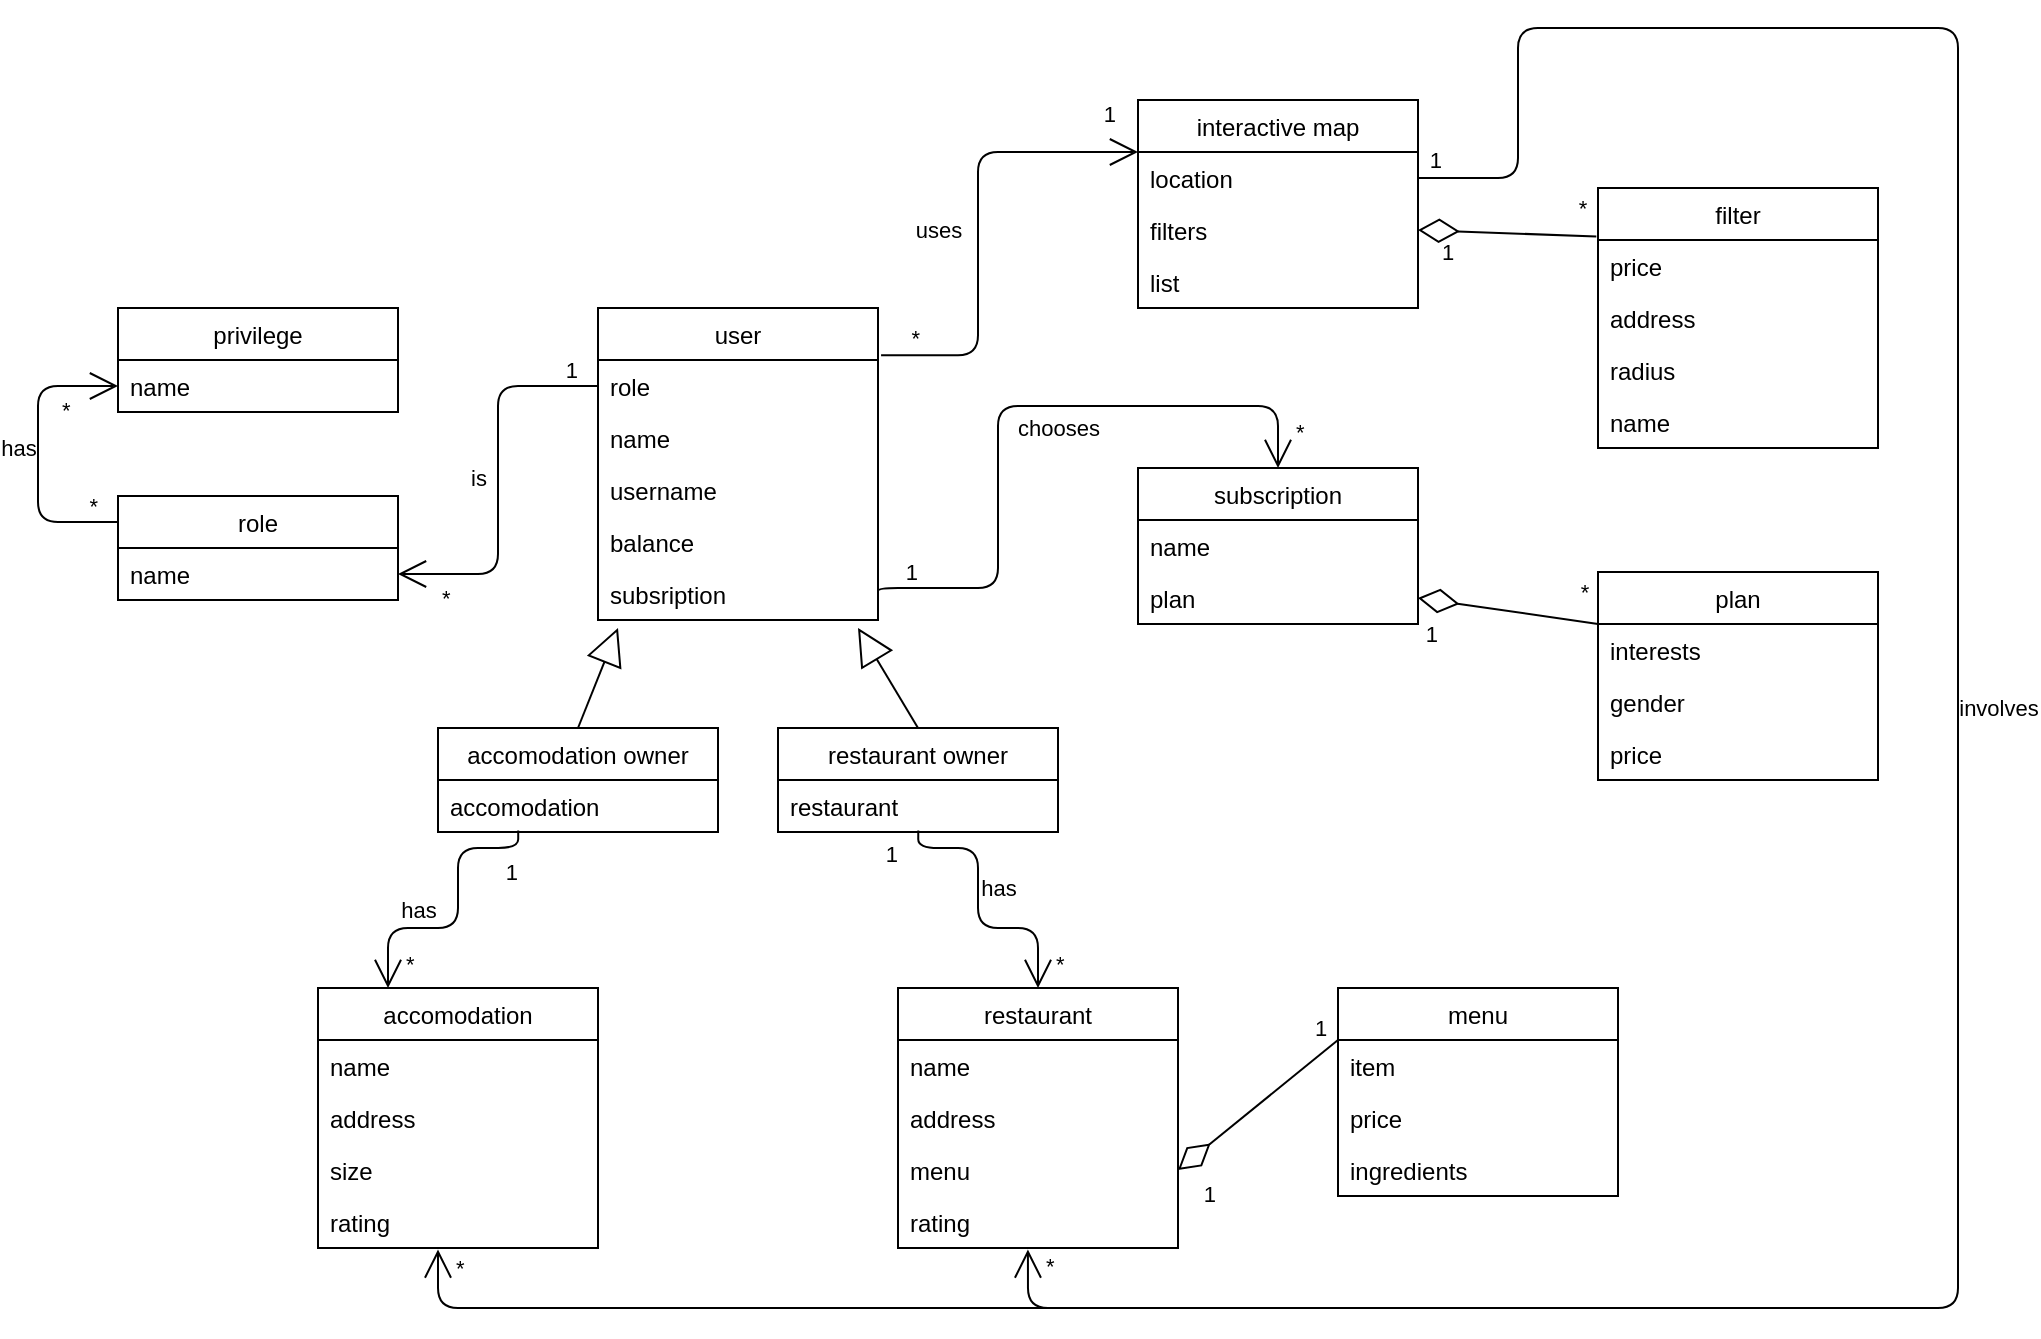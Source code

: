 <mxfile version="20.4.0" type="device"><diagram id="mCyr1kptdM3YggUfpTlr" name="Page-1"><mxGraphModel dx="2024" dy="1781" grid="1" gridSize="10" guides="1" tooltips="1" connect="1" arrows="1" fold="1" page="1" pageScale="1" pageWidth="850" pageHeight="1100" math="0" shadow="0"><root><mxCell id="0"/><mxCell id="1" parent="0"/><mxCell id="5bQwQ-cjbh2IS_PvOSfR-1" value="user" style="swimlane;fontStyle=0;childLayout=stackLayout;horizontal=1;startSize=26;fillColor=none;horizontalStack=0;resizeParent=1;resizeParentMax=0;resizeLast=0;collapsible=1;marginBottom=0;" vertex="1" parent="1"><mxGeometry x="240" y="-670" width="140" height="156" as="geometry"/></mxCell><mxCell id="5bQwQ-cjbh2IS_PvOSfR-3" value="role" style="text;strokeColor=none;fillColor=none;align=left;verticalAlign=top;spacingLeft=4;spacingRight=4;overflow=hidden;rotatable=0;points=[[0,0.5],[1,0.5]];portConstraint=eastwest;" vertex="1" parent="5bQwQ-cjbh2IS_PvOSfR-1"><mxGeometry y="26" width="140" height="26" as="geometry"/></mxCell><mxCell id="5bQwQ-cjbh2IS_PvOSfR-2" value="name" style="text;strokeColor=none;fillColor=none;align=left;verticalAlign=top;spacingLeft=4;spacingRight=4;overflow=hidden;rotatable=0;points=[[0,0.5],[1,0.5]];portConstraint=eastwest;" vertex="1" parent="5bQwQ-cjbh2IS_PvOSfR-1"><mxGeometry y="52" width="140" height="26" as="geometry"/></mxCell><mxCell id="5bQwQ-cjbh2IS_PvOSfR-4" value="username" style="text;strokeColor=none;fillColor=none;align=left;verticalAlign=top;spacingLeft=4;spacingRight=4;overflow=hidden;rotatable=0;points=[[0,0.5],[1,0.5]];portConstraint=eastwest;" vertex="1" parent="5bQwQ-cjbh2IS_PvOSfR-1"><mxGeometry y="78" width="140" height="26" as="geometry"/></mxCell><mxCell id="5bQwQ-cjbh2IS_PvOSfR-28" value="balance" style="text;strokeColor=none;fillColor=none;align=left;verticalAlign=top;spacingLeft=4;spacingRight=4;overflow=hidden;rotatable=0;points=[[0,0.5],[1,0.5]];portConstraint=eastwest;" vertex="1" parent="5bQwQ-cjbh2IS_PvOSfR-1"><mxGeometry y="104" width="140" height="26" as="geometry"/></mxCell><mxCell id="5bQwQ-cjbh2IS_PvOSfR-62" value="subsription" style="text;strokeColor=none;fillColor=none;align=left;verticalAlign=top;spacingLeft=4;spacingRight=4;overflow=hidden;rotatable=0;points=[[0,0.5],[1,0.5]];portConstraint=eastwest;" vertex="1" parent="5bQwQ-cjbh2IS_PvOSfR-1"><mxGeometry y="130" width="140" height="26" as="geometry"/></mxCell><mxCell id="5bQwQ-cjbh2IS_PvOSfR-7" value="" style="endArrow=none;html=1;startSize=12;startArrow=open;startFill=0;edgeStyle=orthogonalEdgeStyle;entryX=0;entryY=0.5;entryDx=0;entryDy=0;exitX=1;exitY=0.5;exitDx=0;exitDy=0;" edge="1" parent="1" source="5bQwQ-cjbh2IS_PvOSfR-12" target="5bQwQ-cjbh2IS_PvOSfR-3"><mxGeometry relative="1" as="geometry"><mxPoint x="160" y="-560" as="sourcePoint"/><mxPoint x="210" y="-549.99" as="targetPoint"/><Array as="points"><mxPoint x="190" y="-537"/><mxPoint x="190" y="-631"/></Array></mxGeometry></mxCell><mxCell id="5bQwQ-cjbh2IS_PvOSfR-8" value="*" style="edgeLabel;resizable=0;html=1;align=left;verticalAlign=bottom;" connectable="0" vertex="1" parent="5bQwQ-cjbh2IS_PvOSfR-7"><mxGeometry x="-1" relative="1" as="geometry"><mxPoint x="20" y="20" as="offset"/></mxGeometry></mxCell><mxCell id="5bQwQ-cjbh2IS_PvOSfR-9" value="1" style="edgeLabel;resizable=0;html=1;align=right;verticalAlign=bottom;" connectable="0" vertex="1" parent="5bQwQ-cjbh2IS_PvOSfR-7"><mxGeometry x="1" relative="1" as="geometry"><mxPoint x="-10" as="offset"/></mxGeometry></mxCell><mxCell id="5bQwQ-cjbh2IS_PvOSfR-10" value="is" style="edgeLabel;html=1;align=center;verticalAlign=middle;resizable=0;points=[];" connectable="0" vertex="1" parent="5bQwQ-cjbh2IS_PvOSfR-7"><mxGeometry x="0.066" y="-1" relative="1" as="geometry"><mxPoint x="-11" y="5" as="offset"/></mxGeometry></mxCell><mxCell id="5bQwQ-cjbh2IS_PvOSfR-11" value="role" style="swimlane;fontStyle=0;childLayout=stackLayout;horizontal=1;startSize=26;fillColor=none;horizontalStack=0;resizeParent=1;resizeParentMax=0;resizeLast=0;collapsible=1;marginBottom=0;" vertex="1" parent="1"><mxGeometry y="-576" width="140" height="52" as="geometry"/></mxCell><mxCell id="5bQwQ-cjbh2IS_PvOSfR-12" value="name" style="text;strokeColor=none;fillColor=none;align=left;verticalAlign=top;spacingLeft=4;spacingRight=4;overflow=hidden;rotatable=0;points=[[0,0.5],[1,0.5]];portConstraint=eastwest;" vertex="1" parent="5bQwQ-cjbh2IS_PvOSfR-11"><mxGeometry y="26" width="140" height="26" as="geometry"/></mxCell><mxCell id="5bQwQ-cjbh2IS_PvOSfR-13" value="" style="endArrow=none;html=1;startSize=12;startArrow=open;startFill=0;edgeStyle=orthogonalEdgeStyle;entryX=0;entryY=0.25;entryDx=0;entryDy=0;exitX=0;exitY=0.5;exitDx=0;exitDy=0;" edge="1" parent="1" source="5bQwQ-cjbh2IS_PvOSfR-21" target="5bQwQ-cjbh2IS_PvOSfR-11"><mxGeometry relative="1" as="geometry"><mxPoint x="20" y="-631" as="sourcePoint"/><mxPoint x="-10" y="-560" as="targetPoint"/><Array as="points"><mxPoint x="-40" y="-631"/><mxPoint x="-40" y="-563"/></Array></mxGeometry></mxCell><mxCell id="5bQwQ-cjbh2IS_PvOSfR-14" value="*" style="edgeLabel;resizable=0;html=1;align=left;verticalAlign=bottom;" connectable="0" vertex="1" parent="5bQwQ-cjbh2IS_PvOSfR-13"><mxGeometry x="-1" relative="1" as="geometry"><mxPoint x="-30" y="20" as="offset"/></mxGeometry></mxCell><mxCell id="5bQwQ-cjbh2IS_PvOSfR-15" value="*" style="edgeLabel;resizable=0;html=1;align=right;verticalAlign=bottom;" connectable="0" vertex="1" parent="5bQwQ-cjbh2IS_PvOSfR-13"><mxGeometry x="1" relative="1" as="geometry"><mxPoint x="-10" as="offset"/></mxGeometry></mxCell><mxCell id="5bQwQ-cjbh2IS_PvOSfR-16" value="has" style="edgeLabel;html=1;align=center;verticalAlign=middle;resizable=0;points=[];" connectable="0" vertex="1" parent="5bQwQ-cjbh2IS_PvOSfR-13"><mxGeometry x="0.066" y="-1" relative="1" as="geometry"><mxPoint x="-9" y="-8" as="offset"/></mxGeometry></mxCell><mxCell id="5bQwQ-cjbh2IS_PvOSfR-20" value="privilege" style="swimlane;fontStyle=0;childLayout=stackLayout;horizontal=1;startSize=26;fillColor=none;horizontalStack=0;resizeParent=1;resizeParentMax=0;resizeLast=0;collapsible=1;marginBottom=0;" vertex="1" parent="1"><mxGeometry y="-670" width="140" height="52" as="geometry"/></mxCell><mxCell id="5bQwQ-cjbh2IS_PvOSfR-21" value="name" style="text;strokeColor=none;fillColor=none;align=left;verticalAlign=top;spacingLeft=4;spacingRight=4;overflow=hidden;rotatable=0;points=[[0,0.5],[1,0.5]];portConstraint=eastwest;" vertex="1" parent="5bQwQ-cjbh2IS_PvOSfR-20"><mxGeometry y="26" width="140" height="26" as="geometry"/></mxCell><mxCell id="5bQwQ-cjbh2IS_PvOSfR-22" value="accomodation owner" style="swimlane;fontStyle=0;childLayout=stackLayout;horizontal=1;startSize=26;fillColor=none;horizontalStack=0;resizeParent=1;resizeParentMax=0;resizeLast=0;collapsible=1;marginBottom=0;" vertex="1" parent="1"><mxGeometry x="160" y="-460" width="140" height="52" as="geometry"/></mxCell><mxCell id="5bQwQ-cjbh2IS_PvOSfR-40" value="accomodation" style="text;strokeColor=none;fillColor=none;align=left;verticalAlign=top;spacingLeft=4;spacingRight=4;overflow=hidden;rotatable=0;points=[[0,0.5],[1,0.5]];portConstraint=eastwest;" vertex="1" parent="5bQwQ-cjbh2IS_PvOSfR-22"><mxGeometry y="26" width="140" height="26" as="geometry"/></mxCell><mxCell id="5bQwQ-cjbh2IS_PvOSfR-23" value="" style="endArrow=block;endSize=16;endFill=0;html=1;exitX=0.5;exitY=0;exitDx=0;exitDy=0;" edge="1" parent="1" source="5bQwQ-cjbh2IS_PvOSfR-22"><mxGeometry x="0.007" y="-8" width="160" relative="1" as="geometry"><mxPoint x="440" y="-602" as="sourcePoint"/><mxPoint x="250" y="-510" as="targetPoint"/><mxPoint as="offset"/></mxGeometry></mxCell><mxCell id="5bQwQ-cjbh2IS_PvOSfR-26" value="restaurant owner" style="swimlane;fontStyle=0;childLayout=stackLayout;horizontal=1;startSize=26;fillColor=none;horizontalStack=0;resizeParent=1;resizeParentMax=0;resizeLast=0;collapsible=1;marginBottom=0;" vertex="1" parent="1"><mxGeometry x="330" y="-460" width="140" height="52" as="geometry"/></mxCell><mxCell id="5bQwQ-cjbh2IS_PvOSfR-39" value="restaurant" style="text;strokeColor=none;fillColor=none;align=left;verticalAlign=top;spacingLeft=4;spacingRight=4;overflow=hidden;rotatable=0;points=[[0,0.5],[1,0.5]];portConstraint=eastwest;" vertex="1" parent="5bQwQ-cjbh2IS_PvOSfR-26"><mxGeometry y="26" width="140" height="26" as="geometry"/></mxCell><mxCell id="5bQwQ-cjbh2IS_PvOSfR-27" value="" style="endArrow=block;endSize=16;endFill=0;html=1;exitX=0.5;exitY=0;exitDx=0;exitDy=0;" edge="1" parent="1" source="5bQwQ-cjbh2IS_PvOSfR-26"><mxGeometry x="0.007" y="-8" width="160" relative="1" as="geometry"><mxPoint x="625" y="-602" as="sourcePoint"/><mxPoint x="370" y="-510" as="targetPoint"/><mxPoint as="offset"/></mxGeometry></mxCell><mxCell id="5bQwQ-cjbh2IS_PvOSfR-29" value="accomodation" style="swimlane;fontStyle=0;childLayout=stackLayout;horizontal=1;startSize=26;fillColor=none;horizontalStack=0;resizeParent=1;resizeParentMax=0;resizeLast=0;collapsible=1;marginBottom=0;" vertex="1" parent="1"><mxGeometry x="100" y="-330" width="140" height="130" as="geometry"/></mxCell><mxCell id="5bQwQ-cjbh2IS_PvOSfR-31" value="name" style="text;strokeColor=none;fillColor=none;align=left;verticalAlign=top;spacingLeft=4;spacingRight=4;overflow=hidden;rotatable=0;points=[[0,0.5],[1,0.5]];portConstraint=eastwest;" vertex="1" parent="5bQwQ-cjbh2IS_PvOSfR-29"><mxGeometry y="26" width="140" height="26" as="geometry"/></mxCell><mxCell id="5bQwQ-cjbh2IS_PvOSfR-32" value="address" style="text;strokeColor=none;fillColor=none;align=left;verticalAlign=top;spacingLeft=4;spacingRight=4;overflow=hidden;rotatable=0;points=[[0,0.5],[1,0.5]];portConstraint=eastwest;" vertex="1" parent="5bQwQ-cjbh2IS_PvOSfR-29"><mxGeometry y="52" width="140" height="26" as="geometry"/></mxCell><mxCell id="5bQwQ-cjbh2IS_PvOSfR-49" value="size" style="text;strokeColor=none;fillColor=none;align=left;verticalAlign=top;spacingLeft=4;spacingRight=4;overflow=hidden;rotatable=0;points=[[0,0.5],[1,0.5]];portConstraint=eastwest;" vertex="1" parent="5bQwQ-cjbh2IS_PvOSfR-29"><mxGeometry y="78" width="140" height="26" as="geometry"/></mxCell><mxCell id="5bQwQ-cjbh2IS_PvOSfR-33" value="rating" style="text;strokeColor=none;fillColor=none;align=left;verticalAlign=top;spacingLeft=4;spacingRight=4;overflow=hidden;rotatable=0;points=[[0,0.5],[1,0.5]];portConstraint=eastwest;" vertex="1" parent="5bQwQ-cjbh2IS_PvOSfR-29"><mxGeometry y="104" width="140" height="26" as="geometry"/></mxCell><mxCell id="5bQwQ-cjbh2IS_PvOSfR-34" value="restaurant" style="swimlane;fontStyle=0;childLayout=stackLayout;horizontal=1;startSize=26;fillColor=none;horizontalStack=0;resizeParent=1;resizeParentMax=0;resizeLast=0;collapsible=1;marginBottom=0;" vertex="1" parent="1"><mxGeometry x="390" y="-330" width="140" height="130" as="geometry"/></mxCell><mxCell id="5bQwQ-cjbh2IS_PvOSfR-36" value="name" style="text;strokeColor=none;fillColor=none;align=left;verticalAlign=top;spacingLeft=4;spacingRight=4;overflow=hidden;rotatable=0;points=[[0,0.5],[1,0.5]];portConstraint=eastwest;" vertex="1" parent="5bQwQ-cjbh2IS_PvOSfR-34"><mxGeometry y="26" width="140" height="26" as="geometry"/></mxCell><mxCell id="5bQwQ-cjbh2IS_PvOSfR-37" value="address" style="text;strokeColor=none;fillColor=none;align=left;verticalAlign=top;spacingLeft=4;spacingRight=4;overflow=hidden;rotatable=0;points=[[0,0.5],[1,0.5]];portConstraint=eastwest;" vertex="1" parent="5bQwQ-cjbh2IS_PvOSfR-34"><mxGeometry y="52" width="140" height="26" as="geometry"/></mxCell><mxCell id="5bQwQ-cjbh2IS_PvOSfR-38" value="menu" style="text;strokeColor=none;fillColor=none;align=left;verticalAlign=top;spacingLeft=4;spacingRight=4;overflow=hidden;rotatable=0;points=[[0,0.5],[1,0.5]];portConstraint=eastwest;" vertex="1" parent="5bQwQ-cjbh2IS_PvOSfR-34"><mxGeometry y="78" width="140" height="26" as="geometry"/></mxCell><mxCell id="5bQwQ-cjbh2IS_PvOSfR-50" value="rating" style="text;strokeColor=none;fillColor=none;align=left;verticalAlign=top;spacingLeft=4;spacingRight=4;overflow=hidden;rotatable=0;points=[[0,0.5],[1,0.5]];portConstraint=eastwest;" vertex="1" parent="5bQwQ-cjbh2IS_PvOSfR-34"><mxGeometry y="104" width="140" height="26" as="geometry"/></mxCell><mxCell id="5bQwQ-cjbh2IS_PvOSfR-41" value="" style="endArrow=none;html=1;startSize=12;startArrow=open;startFill=0;edgeStyle=orthogonalEdgeStyle;exitX=0.5;exitY=0;exitDx=0;exitDy=0;entryX=0.501;entryY=0.97;entryDx=0;entryDy=0;entryPerimeter=0;" edge="1" parent="1" source="5bQwQ-cjbh2IS_PvOSfR-34" target="5bQwQ-cjbh2IS_PvOSfR-39"><mxGeometry relative="1" as="geometry"><mxPoint x="520" y="-326.0" as="sourcePoint"/><mxPoint x="400" y="-390" as="targetPoint"/><Array as="points"><mxPoint x="460" y="-360"/><mxPoint x="430" y="-360"/><mxPoint x="430" y="-400"/><mxPoint x="400" y="-400"/></Array></mxGeometry></mxCell><mxCell id="5bQwQ-cjbh2IS_PvOSfR-42" value="*" style="edgeLabel;resizable=0;html=1;align=left;verticalAlign=bottom;" connectable="0" vertex="1" parent="5bQwQ-cjbh2IS_PvOSfR-41"><mxGeometry x="-1" relative="1" as="geometry"><mxPoint x="7" y="-4" as="offset"/></mxGeometry></mxCell><mxCell id="5bQwQ-cjbh2IS_PvOSfR-43" value="1" style="edgeLabel;resizable=0;html=1;align=right;verticalAlign=bottom;" connectable="0" vertex="1" parent="5bQwQ-cjbh2IS_PvOSfR-41"><mxGeometry x="1" relative="1" as="geometry"><mxPoint x="-10" y="20" as="offset"/></mxGeometry></mxCell><mxCell id="5bQwQ-cjbh2IS_PvOSfR-44" value="has" style="edgeLabel;html=1;align=center;verticalAlign=middle;resizable=0;points=[];" connectable="0" vertex="1" parent="5bQwQ-cjbh2IS_PvOSfR-41"><mxGeometry x="0.066" y="-1" relative="1" as="geometry"><mxPoint x="9" y="-6" as="offset"/></mxGeometry></mxCell><mxCell id="5bQwQ-cjbh2IS_PvOSfR-45" value="" style="endArrow=none;html=1;startSize=12;startArrow=open;startFill=0;edgeStyle=orthogonalEdgeStyle;exitX=0.25;exitY=0;exitDx=0;exitDy=0;entryX=0.501;entryY=0.97;entryDx=0;entryDy=0;entryPerimeter=0;" edge="1" parent="1" source="5bQwQ-cjbh2IS_PvOSfR-29"><mxGeometry relative="1" as="geometry"><mxPoint x="259.97" y="-330" as="sourcePoint"/><mxPoint x="200.11" y="-408.78" as="targetPoint"/><Array as="points"><mxPoint x="135" y="-360"/><mxPoint x="170" y="-360"/><mxPoint x="170" y="-400"/><mxPoint x="200" y="-400"/></Array></mxGeometry></mxCell><mxCell id="5bQwQ-cjbh2IS_PvOSfR-46" value="*" style="edgeLabel;resizable=0;html=1;align=left;verticalAlign=bottom;" connectable="0" vertex="1" parent="5bQwQ-cjbh2IS_PvOSfR-45"><mxGeometry x="-1" relative="1" as="geometry"><mxPoint x="7" y="-4" as="offset"/></mxGeometry></mxCell><mxCell id="5bQwQ-cjbh2IS_PvOSfR-47" value="1" style="edgeLabel;resizable=0;html=1;align=right;verticalAlign=bottom;" connectable="0" vertex="1" parent="5bQwQ-cjbh2IS_PvOSfR-45"><mxGeometry x="1" relative="1" as="geometry"><mxPoint y="29" as="offset"/></mxGeometry></mxCell><mxCell id="5bQwQ-cjbh2IS_PvOSfR-48" value="has" style="edgeLabel;html=1;align=center;verticalAlign=middle;resizable=0;points=[];" connectable="0" vertex="1" parent="5bQwQ-cjbh2IS_PvOSfR-45"><mxGeometry x="0.066" y="-1" relative="1" as="geometry"><mxPoint x="-21" y="2" as="offset"/></mxGeometry></mxCell><mxCell id="5bQwQ-cjbh2IS_PvOSfR-51" value="menu" style="swimlane;fontStyle=0;childLayout=stackLayout;horizontal=1;startSize=26;fillColor=none;horizontalStack=0;resizeParent=1;resizeParentMax=0;resizeLast=0;collapsible=1;marginBottom=0;" vertex="1" parent="1"><mxGeometry x="610" y="-330" width="140" height="104" as="geometry"/></mxCell><mxCell id="5bQwQ-cjbh2IS_PvOSfR-55" value="item" style="text;strokeColor=none;fillColor=none;align=left;verticalAlign=top;spacingLeft=4;spacingRight=4;overflow=hidden;rotatable=0;points=[[0,0.5],[1,0.5]];portConstraint=eastwest;" vertex="1" parent="5bQwQ-cjbh2IS_PvOSfR-51"><mxGeometry y="26" width="140" height="26" as="geometry"/></mxCell><mxCell id="5bQwQ-cjbh2IS_PvOSfR-56" value="price" style="text;strokeColor=none;fillColor=none;align=left;verticalAlign=top;spacingLeft=4;spacingRight=4;overflow=hidden;rotatable=0;points=[[0,0.5],[1,0.5]];portConstraint=eastwest;" vertex="1" parent="5bQwQ-cjbh2IS_PvOSfR-51"><mxGeometry y="52" width="140" height="26" as="geometry"/></mxCell><mxCell id="5bQwQ-cjbh2IS_PvOSfR-57" value="ingredients" style="text;strokeColor=none;fillColor=none;align=left;verticalAlign=top;spacingLeft=4;spacingRight=4;overflow=hidden;rotatable=0;points=[[0,0.5],[1,0.5]];portConstraint=eastwest;" vertex="1" parent="5bQwQ-cjbh2IS_PvOSfR-51"><mxGeometry y="78" width="140" height="26" as="geometry"/></mxCell><mxCell id="5bQwQ-cjbh2IS_PvOSfR-59" value="" style="endArrow=none;html=1;endSize=12;startArrow=diamondThin;startSize=18;startFill=0;exitX=1;exitY=0.5;exitDx=0;exitDy=0;entryX=0;entryY=0.25;entryDx=0;entryDy=0;" edge="1" parent="1" source="5bQwQ-cjbh2IS_PvOSfR-38" target="5bQwQ-cjbh2IS_PvOSfR-51"><mxGeometry relative="1" as="geometry"><mxPoint x="470" y="-472" as="sourcePoint"/><mxPoint x="600" y="-320" as="targetPoint"/></mxGeometry></mxCell><mxCell id="5bQwQ-cjbh2IS_PvOSfR-60" value="1" style="edgeLabel;resizable=0;html=1;align=right;verticalAlign=top;" connectable="0" vertex="1" parent="5bQwQ-cjbh2IS_PvOSfR-59"><mxGeometry x="1" relative="1" as="geometry"><mxPoint x="-60" y="64" as="offset"/></mxGeometry></mxCell><mxCell id="5bQwQ-cjbh2IS_PvOSfR-61" value="1" style="edgeLabel;html=1;align=center;verticalAlign=middle;resizable=0;points=[];" vertex="1" connectable="0" parent="5bQwQ-cjbh2IS_PvOSfR-59"><mxGeometry x="0.764" y="5" relative="1" as="geometry"><mxPoint x="3" y="-10" as="offset"/></mxGeometry></mxCell><mxCell id="5bQwQ-cjbh2IS_PvOSfR-65" value="subscription" style="swimlane;fontStyle=0;childLayout=stackLayout;horizontal=1;startSize=26;fillColor=none;horizontalStack=0;resizeParent=1;resizeParentMax=0;resizeLast=0;collapsible=1;marginBottom=0;" vertex="1" parent="1"><mxGeometry x="510" y="-590" width="140" height="78" as="geometry"/></mxCell><mxCell id="5bQwQ-cjbh2IS_PvOSfR-66" value="name" style="text;strokeColor=none;fillColor=none;align=left;verticalAlign=top;spacingLeft=4;spacingRight=4;overflow=hidden;rotatable=0;points=[[0,0.5],[1,0.5]];portConstraint=eastwest;" vertex="1" parent="5bQwQ-cjbh2IS_PvOSfR-65"><mxGeometry y="26" width="140" height="26" as="geometry"/></mxCell><mxCell id="5bQwQ-cjbh2IS_PvOSfR-69" value="plan" style="text;strokeColor=none;fillColor=none;align=left;verticalAlign=top;spacingLeft=4;spacingRight=4;overflow=hidden;rotatable=0;points=[[0,0.5],[1,0.5]];portConstraint=eastwest;" vertex="1" parent="5bQwQ-cjbh2IS_PvOSfR-65"><mxGeometry y="52" width="140" height="26" as="geometry"/></mxCell><mxCell id="5bQwQ-cjbh2IS_PvOSfR-70" value="" style="endArrow=none;html=1;startSize=12;startArrow=open;startFill=0;edgeStyle=orthogonalEdgeStyle;exitX=0.5;exitY=0;exitDx=0;exitDy=0;entryX=1;entryY=0.5;entryDx=0;entryDy=0;" edge="1" parent="1" source="5bQwQ-cjbh2IS_PvOSfR-65" target="5bQwQ-cjbh2IS_PvOSfR-62"><mxGeometry relative="1" as="geometry"><mxPoint x="630" y="-547.22" as="sourcePoint"/><mxPoint x="510.14" y="-630" as="targetPoint"/><Array as="points"><mxPoint x="580" y="-621"/><mxPoint x="440" y="-621"/><mxPoint x="440" y="-530"/><mxPoint x="380" y="-530"/></Array></mxGeometry></mxCell><mxCell id="5bQwQ-cjbh2IS_PvOSfR-71" value="*" style="edgeLabel;resizable=0;html=1;align=left;verticalAlign=bottom;" connectable="0" vertex="1" parent="5bQwQ-cjbh2IS_PvOSfR-70"><mxGeometry x="-1" relative="1" as="geometry"><mxPoint x="7" y="-10" as="offset"/></mxGeometry></mxCell><mxCell id="5bQwQ-cjbh2IS_PvOSfR-72" value="1" style="edgeLabel;resizable=0;html=1;align=right;verticalAlign=bottom;" connectable="0" vertex="1" parent="5bQwQ-cjbh2IS_PvOSfR-70"><mxGeometry x="1" relative="1" as="geometry"><mxPoint x="20" y="-3" as="offset"/></mxGeometry></mxCell><mxCell id="5bQwQ-cjbh2IS_PvOSfR-73" value="chooses" style="edgeLabel;html=1;align=center;verticalAlign=middle;resizable=0;points=[];" connectable="0" vertex="1" parent="5bQwQ-cjbh2IS_PvOSfR-70"><mxGeometry x="0.066" y="-1" relative="1" as="geometry"><mxPoint x="31" y="9" as="offset"/></mxGeometry></mxCell><mxCell id="5bQwQ-cjbh2IS_PvOSfR-78" value="" style="endArrow=none;html=1;endSize=12;startArrow=diamondThin;startSize=18;startFill=0;exitX=1;exitY=0.5;exitDx=0;exitDy=0;entryX=0;entryY=0.25;entryDx=0;entryDy=0;" edge="1" parent="1" source="5bQwQ-cjbh2IS_PvOSfR-69" target="5bQwQ-cjbh2IS_PvOSfR-81"><mxGeometry relative="1" as="geometry"><mxPoint x="710" y="-525" as="sourcePoint"/><mxPoint x="750" y="-560" as="targetPoint"/></mxGeometry></mxCell><mxCell id="5bQwQ-cjbh2IS_PvOSfR-79" value="1" style="edgeLabel;resizable=0;html=1;align=right;verticalAlign=top;" connectable="0" vertex="1" parent="5bQwQ-cjbh2IS_PvOSfR-78"><mxGeometry x="1" relative="1" as="geometry"><mxPoint x="-80" y="-8" as="offset"/></mxGeometry></mxCell><mxCell id="5bQwQ-cjbh2IS_PvOSfR-80" value="*" style="edgeLabel;html=1;align=center;verticalAlign=middle;resizable=0;points=[];" vertex="1" connectable="0" parent="5bQwQ-cjbh2IS_PvOSfR-78"><mxGeometry x="0.764" y="5" relative="1" as="geometry"><mxPoint x="3" y="-10" as="offset"/></mxGeometry></mxCell><mxCell id="5bQwQ-cjbh2IS_PvOSfR-81" value="plan" style="swimlane;fontStyle=0;childLayout=stackLayout;horizontal=1;startSize=26;fillColor=none;horizontalStack=0;resizeParent=1;resizeParentMax=0;resizeLast=0;collapsible=1;marginBottom=0;" vertex="1" parent="1"><mxGeometry x="740" y="-538" width="140" height="104" as="geometry"/></mxCell><mxCell id="5bQwQ-cjbh2IS_PvOSfR-82" value="interests" style="text;strokeColor=none;fillColor=none;align=left;verticalAlign=top;spacingLeft=4;spacingRight=4;overflow=hidden;rotatable=0;points=[[0,0.5],[1,0.5]];portConstraint=eastwest;" vertex="1" parent="5bQwQ-cjbh2IS_PvOSfR-81"><mxGeometry y="26" width="140" height="26" as="geometry"/></mxCell><mxCell id="5bQwQ-cjbh2IS_PvOSfR-83" value="gender" style="text;strokeColor=none;fillColor=none;align=left;verticalAlign=top;spacingLeft=4;spacingRight=4;overflow=hidden;rotatable=0;points=[[0,0.5],[1,0.5]];portConstraint=eastwest;" vertex="1" parent="5bQwQ-cjbh2IS_PvOSfR-81"><mxGeometry y="52" width="140" height="26" as="geometry"/></mxCell><mxCell id="5bQwQ-cjbh2IS_PvOSfR-84" value="price" style="text;strokeColor=none;fillColor=none;align=left;verticalAlign=top;spacingLeft=4;spacingRight=4;overflow=hidden;rotatable=0;points=[[0,0.5],[1,0.5]];portConstraint=eastwest;" vertex="1" parent="5bQwQ-cjbh2IS_PvOSfR-81"><mxGeometry y="78" width="140" height="26" as="geometry"/></mxCell><mxCell id="5bQwQ-cjbh2IS_PvOSfR-85" value="interactive map" style="swimlane;fontStyle=0;childLayout=stackLayout;horizontal=1;startSize=26;fillColor=none;horizontalStack=0;resizeParent=1;resizeParentMax=0;resizeLast=0;collapsible=1;marginBottom=0;" vertex="1" parent="1"><mxGeometry x="510" y="-774" width="140" height="104" as="geometry"/></mxCell><mxCell id="5bQwQ-cjbh2IS_PvOSfR-86" value="location" style="text;strokeColor=none;fillColor=none;align=left;verticalAlign=top;spacingLeft=4;spacingRight=4;overflow=hidden;rotatable=0;points=[[0,0.5],[1,0.5]];portConstraint=eastwest;" vertex="1" parent="5bQwQ-cjbh2IS_PvOSfR-85"><mxGeometry y="26" width="140" height="26" as="geometry"/></mxCell><mxCell id="5bQwQ-cjbh2IS_PvOSfR-87" value="filters" style="text;strokeColor=none;fillColor=none;align=left;verticalAlign=top;spacingLeft=4;spacingRight=4;overflow=hidden;rotatable=0;points=[[0,0.5],[1,0.5]];portConstraint=eastwest;" vertex="1" parent="5bQwQ-cjbh2IS_PvOSfR-85"><mxGeometry y="52" width="140" height="26" as="geometry"/></mxCell><mxCell id="5bQwQ-cjbh2IS_PvOSfR-88" value="list" style="text;strokeColor=none;fillColor=none;align=left;verticalAlign=top;spacingLeft=4;spacingRight=4;overflow=hidden;rotatable=0;points=[[0,0.5],[1,0.5]];portConstraint=eastwest;" vertex="1" parent="5bQwQ-cjbh2IS_PvOSfR-85"><mxGeometry y="78" width="140" height="26" as="geometry"/></mxCell><mxCell id="5bQwQ-cjbh2IS_PvOSfR-91" value="" style="endArrow=none;html=1;startSize=12;startArrow=open;startFill=0;edgeStyle=orthogonalEdgeStyle;exitX=0;exitY=0.25;exitDx=0;exitDy=0;entryX=1.011;entryY=-0.092;entryDx=0;entryDy=0;entryPerimeter=0;" edge="1" parent="1" source="5bQwQ-cjbh2IS_PvOSfR-85" target="5bQwQ-cjbh2IS_PvOSfR-3"><mxGeometry relative="1" as="geometry"><mxPoint x="540" y="-749" as="sourcePoint"/><mxPoint x="340" y="-686" as="targetPoint"/><Array as="points"><mxPoint x="430" y="-748"/><mxPoint x="430" y="-646"/></Array></mxGeometry></mxCell><mxCell id="5bQwQ-cjbh2IS_PvOSfR-92" value="1" style="edgeLabel;resizable=0;html=1;align=left;verticalAlign=bottom;" connectable="0" vertex="1" parent="5bQwQ-cjbh2IS_PvOSfR-91"><mxGeometry x="-1" relative="1" as="geometry"><mxPoint x="150" y="58" as="offset"/></mxGeometry></mxCell><mxCell id="5bQwQ-cjbh2IS_PvOSfR-93" value="*" style="edgeLabel;resizable=0;html=1;align=right;verticalAlign=bottom;" connectable="0" vertex="1" parent="5bQwQ-cjbh2IS_PvOSfR-91"><mxGeometry x="1" relative="1" as="geometry"><mxPoint x="20" as="offset"/></mxGeometry></mxCell><mxCell id="5bQwQ-cjbh2IS_PvOSfR-94" value="uses" style="edgeLabel;html=1;align=center;verticalAlign=middle;resizable=0;points=[];" connectable="0" vertex="1" parent="5bQwQ-cjbh2IS_PvOSfR-91"><mxGeometry x="0.066" y="-1" relative="1" as="geometry"><mxPoint x="-19" y="-4" as="offset"/></mxGeometry></mxCell><mxCell id="5bQwQ-cjbh2IS_PvOSfR-95" value="filter" style="swimlane;fontStyle=0;childLayout=stackLayout;horizontal=1;startSize=26;fillColor=none;horizontalStack=0;resizeParent=1;resizeParentMax=0;resizeLast=0;collapsible=1;marginBottom=0;" vertex="1" parent="1"><mxGeometry x="740" y="-730" width="140" height="130" as="geometry"/></mxCell><mxCell id="5bQwQ-cjbh2IS_PvOSfR-96" value="price" style="text;strokeColor=none;fillColor=none;align=left;verticalAlign=top;spacingLeft=4;spacingRight=4;overflow=hidden;rotatable=0;points=[[0,0.5],[1,0.5]];portConstraint=eastwest;" vertex="1" parent="5bQwQ-cjbh2IS_PvOSfR-95"><mxGeometry y="26" width="140" height="26" as="geometry"/></mxCell><mxCell id="5bQwQ-cjbh2IS_PvOSfR-97" value="address" style="text;strokeColor=none;fillColor=none;align=left;verticalAlign=top;spacingLeft=4;spacingRight=4;overflow=hidden;rotatable=0;points=[[0,0.5],[1,0.5]];portConstraint=eastwest;" vertex="1" parent="5bQwQ-cjbh2IS_PvOSfR-95"><mxGeometry y="52" width="140" height="26" as="geometry"/></mxCell><mxCell id="5bQwQ-cjbh2IS_PvOSfR-98" value="radius" style="text;strokeColor=none;fillColor=none;align=left;verticalAlign=top;spacingLeft=4;spacingRight=4;overflow=hidden;rotatable=0;points=[[0,0.5],[1,0.5]];portConstraint=eastwest;" vertex="1" parent="5bQwQ-cjbh2IS_PvOSfR-95"><mxGeometry y="78" width="140" height="26" as="geometry"/></mxCell><mxCell id="5bQwQ-cjbh2IS_PvOSfR-99" value="name" style="text;strokeColor=none;fillColor=none;align=left;verticalAlign=top;spacingLeft=4;spacingRight=4;overflow=hidden;rotatable=0;points=[[0,0.5],[1,0.5]];portConstraint=eastwest;" vertex="1" parent="5bQwQ-cjbh2IS_PvOSfR-95"><mxGeometry y="104" width="140" height="26" as="geometry"/></mxCell><mxCell id="5bQwQ-cjbh2IS_PvOSfR-100" value="" style="endArrow=none;html=1;endSize=12;startArrow=diamondThin;startSize=18;startFill=0;exitX=1;exitY=0.5;exitDx=0;exitDy=0;entryX=-0.006;entryY=-0.067;entryDx=0;entryDy=0;entryPerimeter=0;" edge="1" parent="1" source="5bQwQ-cjbh2IS_PvOSfR-87" target="5bQwQ-cjbh2IS_PvOSfR-96"><mxGeometry relative="1" as="geometry"><mxPoint x="150" y="-740.0" as="sourcePoint"/><mxPoint x="230" y="-805" as="targetPoint"/></mxGeometry></mxCell><mxCell id="5bQwQ-cjbh2IS_PvOSfR-101" value="1" style="edgeLabel;resizable=0;html=1;align=right;verticalAlign=top;" connectable="0" vertex="1" parent="5bQwQ-cjbh2IS_PvOSfR-100"><mxGeometry x="1" relative="1" as="geometry"><mxPoint x="-239" y="-74" as="offset"/></mxGeometry></mxCell><mxCell id="5bQwQ-cjbh2IS_PvOSfR-102" value="*" style="edgeLabel;html=1;align=center;verticalAlign=middle;resizable=0;points=[];" vertex="1" connectable="0" parent="5bQwQ-cjbh2IS_PvOSfR-100"><mxGeometry x="0.764" y="5" relative="1" as="geometry"><mxPoint x="3" y="-9" as="offset"/></mxGeometry></mxCell><mxCell id="5bQwQ-cjbh2IS_PvOSfR-113" value="" style="endArrow=none;html=1;startSize=12;startArrow=open;startFill=0;edgeStyle=orthogonalEdgeStyle;exitX=0.464;exitY=1.029;exitDx=0;exitDy=0;entryX=1;entryY=0.5;entryDx=0;entryDy=0;exitPerimeter=0;" edge="1" parent="1" source="5bQwQ-cjbh2IS_PvOSfR-50" target="5bQwQ-cjbh2IS_PvOSfR-86"><mxGeometry relative="1" as="geometry"><mxPoint x="799.88" y="-780" as="sourcePoint"/><mxPoint x="740.02" y="-858.78" as="targetPoint"/><Array as="points"><mxPoint x="455" y="-170"/><mxPoint x="920" y="-170"/><mxPoint x="920" y="-810"/><mxPoint x="700" y="-810"/><mxPoint x="700" y="-735"/></Array></mxGeometry></mxCell><mxCell id="5bQwQ-cjbh2IS_PvOSfR-114" value="*" style="edgeLabel;resizable=0;html=1;align=left;verticalAlign=bottom;" connectable="0" vertex="1" parent="5bQwQ-cjbh2IS_PvOSfR-113"><mxGeometry x="-1" relative="1" as="geometry"><mxPoint x="7" y="17" as="offset"/></mxGeometry></mxCell><mxCell id="5bQwQ-cjbh2IS_PvOSfR-115" value="1" style="edgeLabel;resizable=0;html=1;align=right;verticalAlign=bottom;" connectable="0" vertex="1" parent="5bQwQ-cjbh2IS_PvOSfR-113"><mxGeometry x="1" relative="1" as="geometry"><mxPoint x="12" y="-1" as="offset"/></mxGeometry></mxCell><mxCell id="5bQwQ-cjbh2IS_PvOSfR-116" value="involves" style="edgeLabel;html=1;align=center;verticalAlign=middle;resizable=0;points=[];" connectable="0" vertex="1" parent="5bQwQ-cjbh2IS_PvOSfR-113"><mxGeometry x="0.066" y="-1" relative="1" as="geometry"><mxPoint x="19" y="-6" as="offset"/></mxGeometry></mxCell><mxCell id="5bQwQ-cjbh2IS_PvOSfR-118" value="" style="endArrow=none;html=1;startSize=12;startArrow=open;startFill=0;edgeStyle=orthogonalEdgeStyle;exitX=0.464;exitY=1.029;exitDx=0;exitDy=0;exitPerimeter=0;" edge="1" parent="1"><mxGeometry relative="1" as="geometry"><mxPoint x="160.0" y="-199.246" as="sourcePoint"/><mxPoint x="710" y="-170" as="targetPoint"/><Array as="points"><mxPoint x="160" y="-170"/></Array></mxGeometry></mxCell><mxCell id="5bQwQ-cjbh2IS_PvOSfR-119" value="*" style="edgeLabel;resizable=0;html=1;align=left;verticalAlign=bottom;" connectable="0" vertex="1" parent="5bQwQ-cjbh2IS_PvOSfR-118"><mxGeometry x="-1" relative="1" as="geometry"><mxPoint x="7" y="18" as="offset"/></mxGeometry></mxCell></root></mxGraphModel></diagram></mxfile>